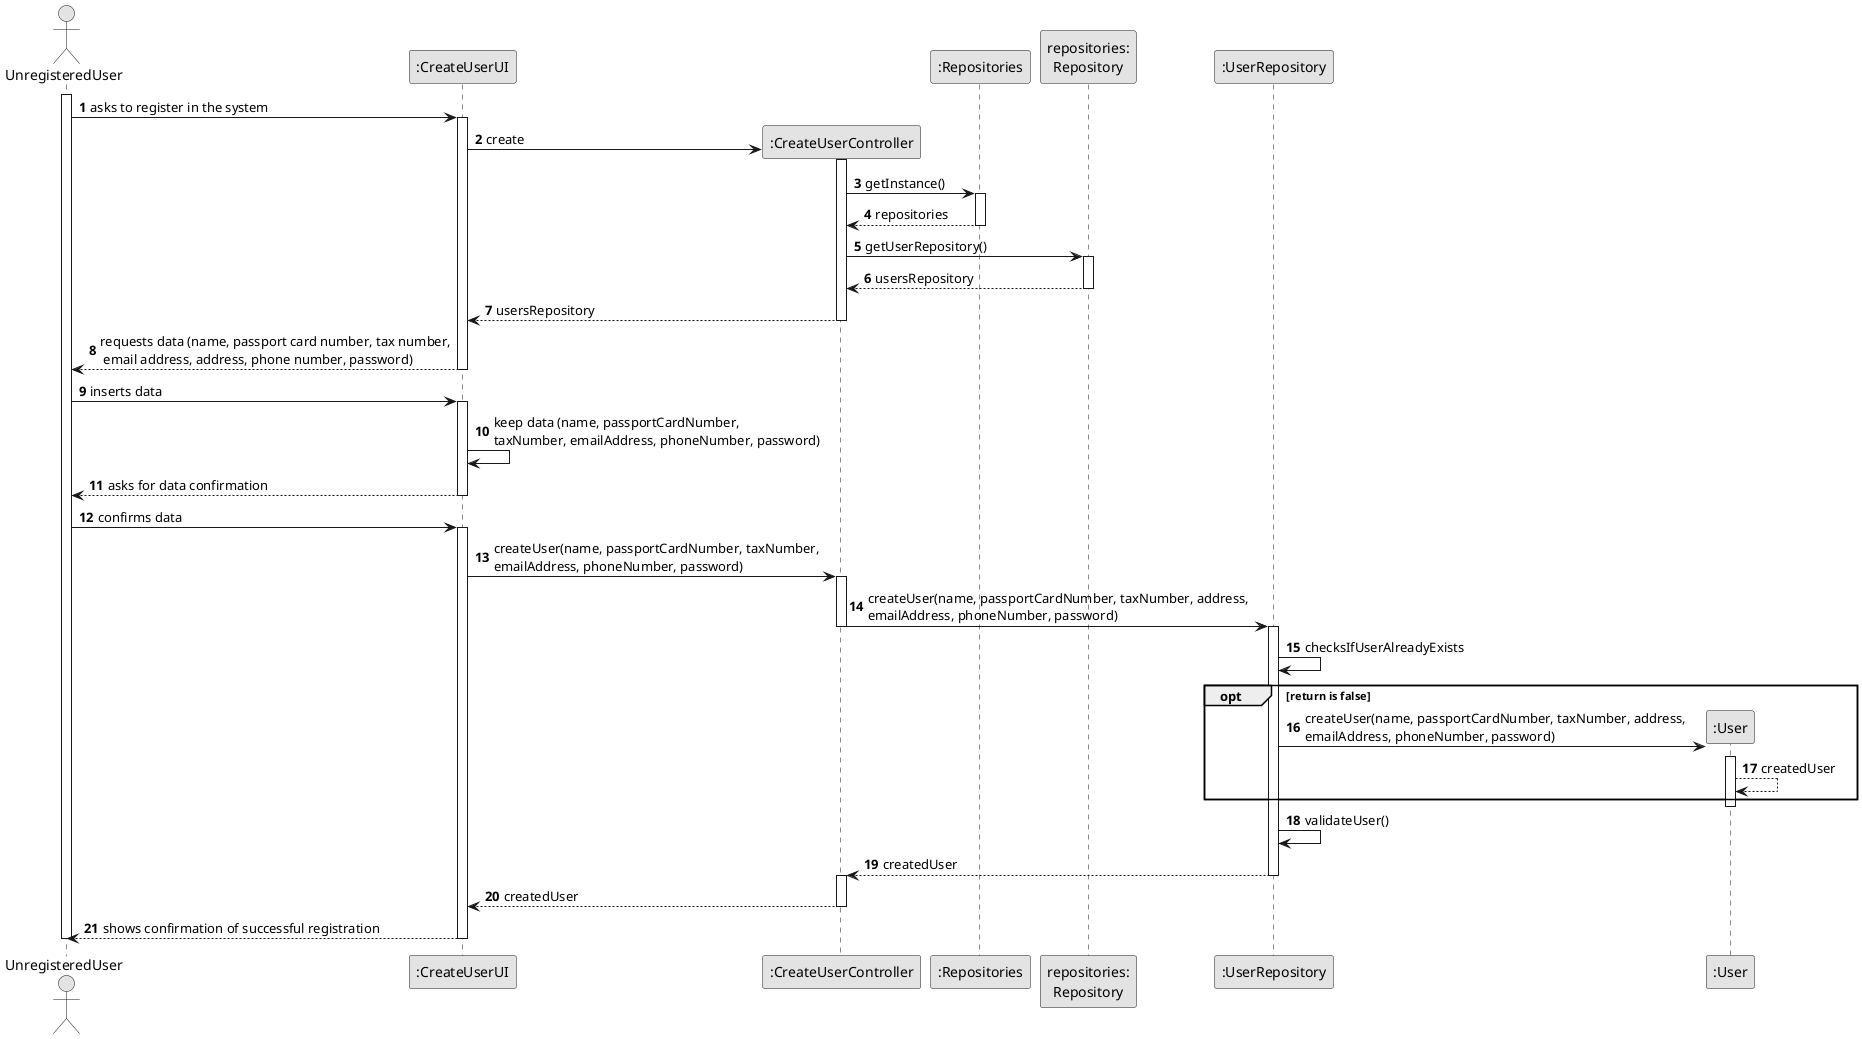 @startuml
skinparam monochrome true
skinparam packageStyle rectangle
skinparam shadowing false

autonumber

'hide footbox
actor "UnregisteredUser" as UU
participant ":CreateUserUI" as UI
participant ":CreateUserController" as CTRL
participant ":Repositories" as R
participant "repositories:\nRepository" as RR
participant ":UserRepository" as UR
participant ":User" as user

activate UU

        UU -> UI : asks to register in the system

        activate UI

        UI -> CTRL** : create


        activate CTRL

        CTRL -> R : getInstance()

        activate R

        R --> CTRL : repositories
        deactivate R

        CTRL -> RR : getUserRepository()
        activate RR

        RR --> CTRL : usersRepository

        deactivate RR

        CTRL --> UI : usersRepository
        deactivate CTRL

            UI --> UU : requests data (name, passport card number, tax number,\n email address, address, phone number, password)

    deactivate UI
    UU -> UI : inserts data
    activate UI

    UI -> UI : keep data (name, passportCardNumber, \ntaxNumber, emailAddress, phoneNumber, password)

    UI --> UU : asks for data confirmation
    deactivate UI
    UU -> UI : confirms data

    activate UI

    UI -> CTRL : createUser(name, passportCardNumber, taxNumber, \nemailAddress, phoneNumber, password)

    activate CTRL

    CTRL -> UR : createUser(name, passportCardNumber, taxNumber, address, \nemailAddress, phoneNumber, password)
    deactivate CTRL
    activate UR
    UR -> UR : checksIfUserAlreadyExists

    opt return is false

    UR -> user ** : createUser(name, passportCardNumber, taxNumber, address, \nemailAddress, phoneNumber, password)
    activate user
    user --> user : createdUser

    end
    deactivate user
    UR-> UR : validateUser()
    UR --> CTRL : createdUser
    deactivate UR
    activate CTRL

    CTRL --> UI : createdUser

    deactivate CTRL

    deactivate R
        UI --> UU : shows confirmation of successful registration
        deactivate CTRL
    deactivate UI

deactivate UU

@enduml